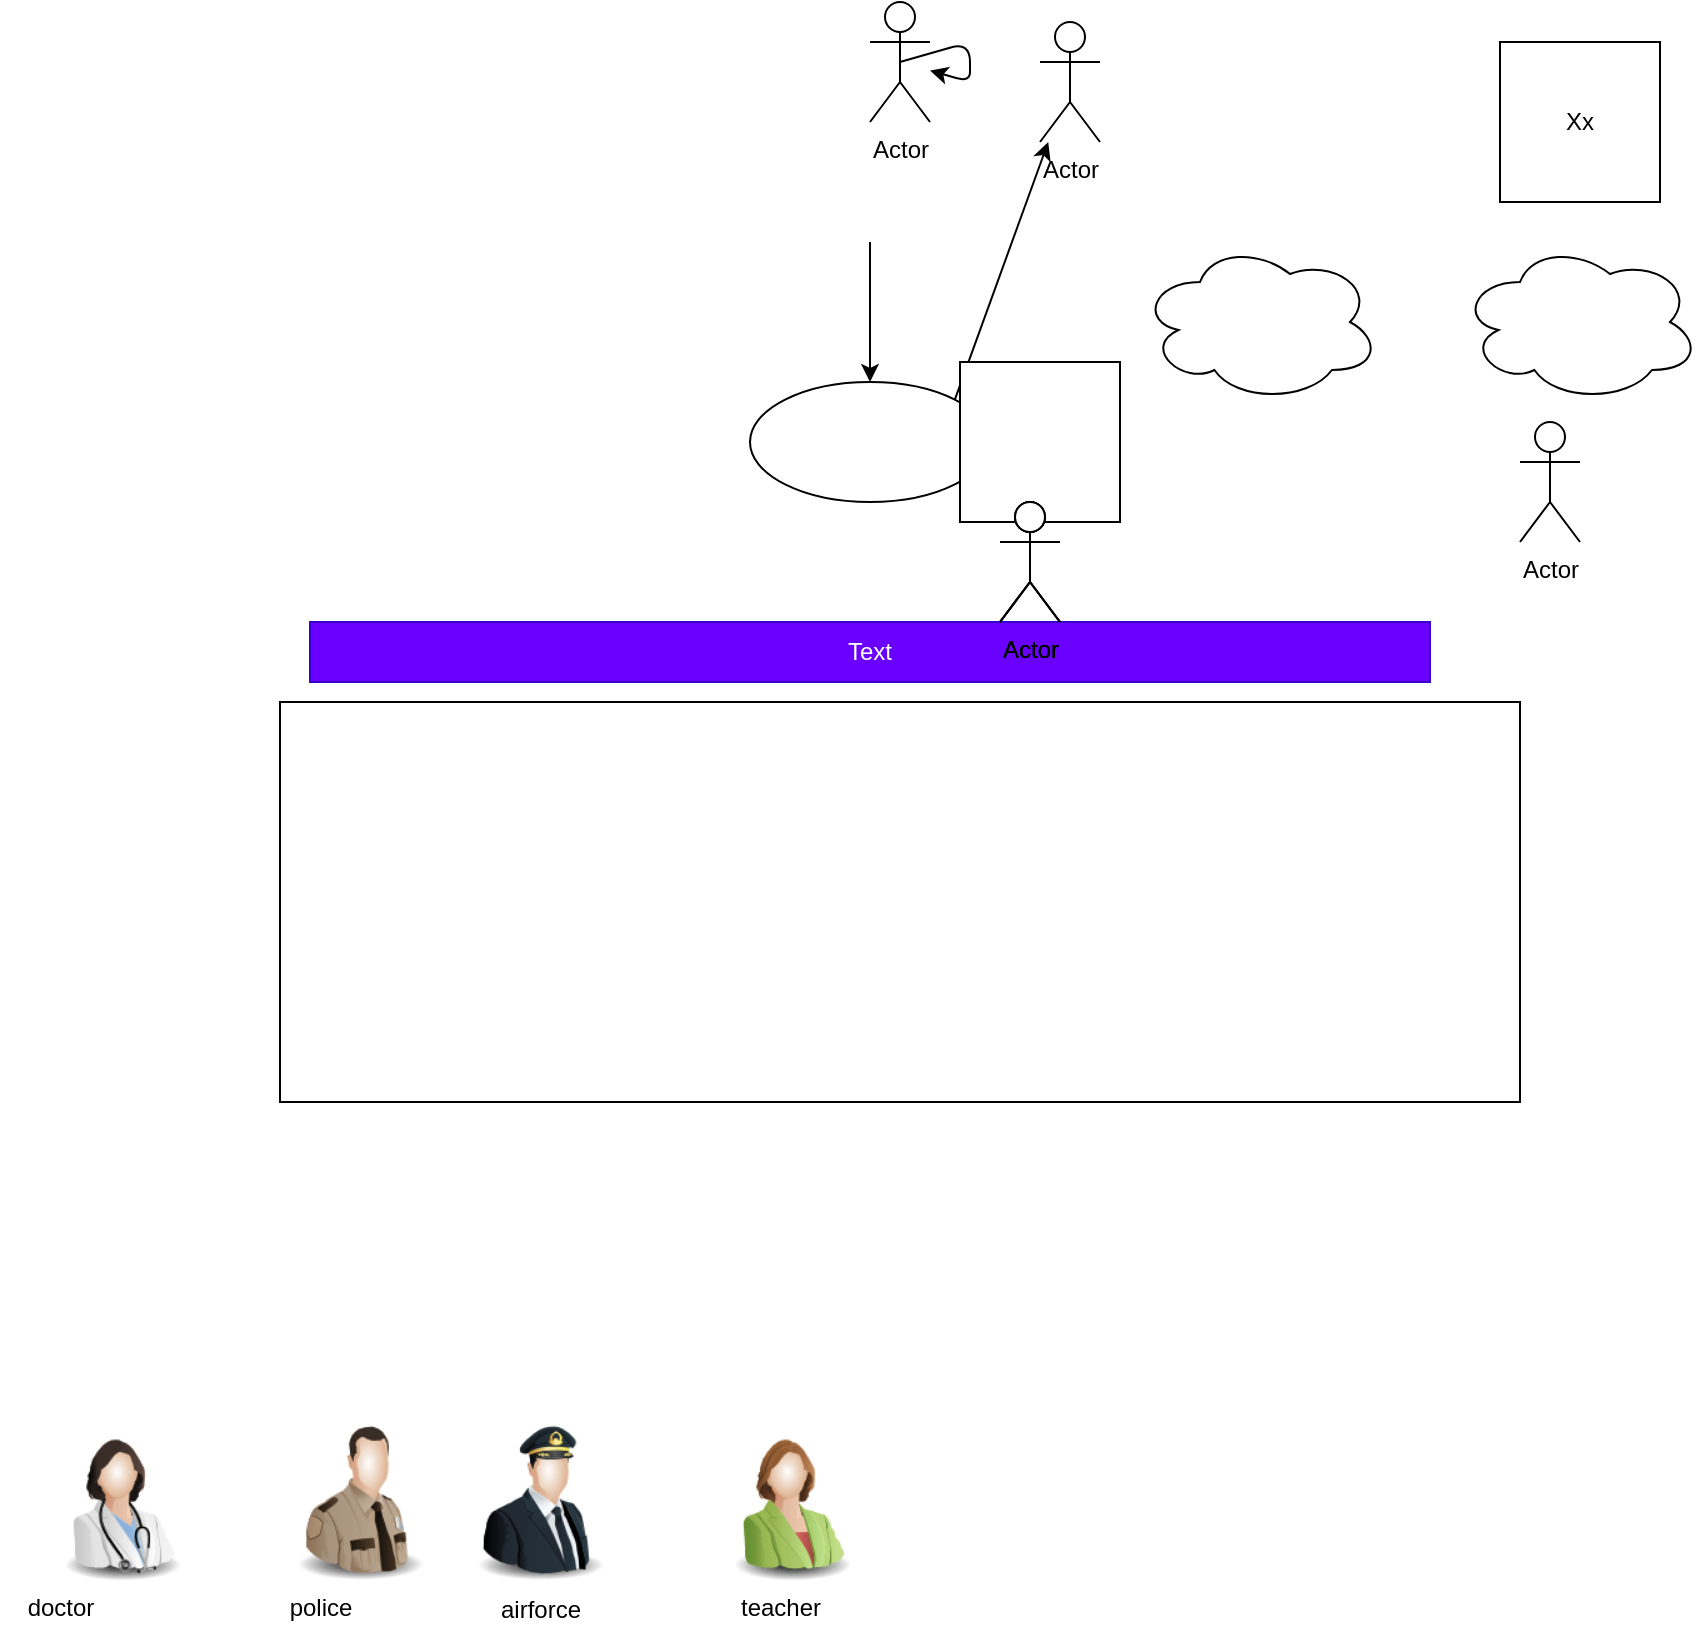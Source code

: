 <mxfile>
    <diagram id="jaoYAFyY816egmSGDaFH" name="Page-1">
        <mxGraphModel dx="1647" dy="1575" grid="1" gridSize="10" guides="1" tooltips="1" connect="1" arrows="1" fold="1" page="1" pageScale="1" pageWidth="850" pageHeight="1100" math="0" shadow="0">
            <root>
                <mxCell id="0"/>
                <mxCell id="1" parent="0"/>
                <mxCell id="6" value="" style="rounded=0;whiteSpace=wrap;html=1;" parent="1" vertex="1">
                    <mxGeometry x="130" y="120" width="620" height="200" as="geometry"/>
                </mxCell>
                <mxCell id="9" value="Text" style="text;html=1;strokeColor=#3700CC;fillColor=#6a00ff;align=center;verticalAlign=middle;whiteSpace=wrap;rounded=0;fontColor=#ffffff;" parent="1" vertex="1">
                    <mxGeometry x="145" y="80" width="560" height="30" as="geometry"/>
                </mxCell>
                <mxCell id="12" value="" style="edgeStyle=none;html=1;" parent="1" target="11" edge="1">
                    <mxGeometry relative="1" as="geometry">
                        <mxPoint x="425" y="-110" as="sourcePoint"/>
                    </mxGeometry>
                </mxCell>
                <mxCell id="17" style="edgeStyle=none;html=1;exitX=1;exitY=0;exitDx=0;exitDy=0;" parent="1" source="11" target="16" edge="1">
                    <mxGeometry relative="1" as="geometry"/>
                </mxCell>
                <mxCell id="11" value="" style="ellipse;whiteSpace=wrap;html=1;" parent="1" vertex="1">
                    <mxGeometry x="365" y="-40" width="120" height="60" as="geometry"/>
                </mxCell>
                <mxCell id="14" value="Actor" style="shape=umlActor;verticalLabelPosition=bottom;verticalAlign=top;html=1;outlineConnect=0;" parent="1" vertex="1">
                    <mxGeometry x="425" y="-230" width="30" height="60" as="geometry"/>
                </mxCell>
                <mxCell id="15" style="edgeStyle=none;html=1;exitX=0.5;exitY=0.5;exitDx=0;exitDy=0;exitPerimeter=0;" parent="1" source="14" target="14" edge="1">
                    <mxGeometry relative="1" as="geometry"/>
                </mxCell>
                <mxCell id="16" value="Actor" style="shape=umlActor;verticalLabelPosition=bottom;verticalAlign=top;html=1;outlineConnect=0;" parent="1" vertex="1">
                    <mxGeometry x="510" y="-220" width="30" height="60" as="geometry"/>
                </mxCell>
                <mxCell id="19" value="" style="whiteSpace=wrap;html=1;aspect=fixed;" parent="1" vertex="1">
                    <mxGeometry x="470" y="-50" width="80" height="80" as="geometry"/>
                </mxCell>
                <mxCell id="20" value="Xx" style="whiteSpace=wrap;html=1;aspect=fixed;" parent="1" vertex="1">
                    <mxGeometry x="740" y="-210" width="80" height="80" as="geometry"/>
                </mxCell>
                <mxCell id="21" value="" style="ellipse;shape=cloud;whiteSpace=wrap;html=1;" parent="1" vertex="1">
                    <mxGeometry x="720" y="-110" width="120" height="80" as="geometry"/>
                </mxCell>
                <mxCell id="22" value="" style="ellipse;shape=cloud;whiteSpace=wrap;html=1;" parent="1" vertex="1">
                    <mxGeometry x="560" y="-110" width="120" height="80" as="geometry"/>
                </mxCell>
                <mxCell id="23" value="Actor" style="shape=umlActor;verticalLabelPosition=bottom;verticalAlign=top;html=1;outlineConnect=0;" parent="1" vertex="1">
                    <mxGeometry x="490" y="20" width="30" height="60" as="geometry"/>
                </mxCell>
                <mxCell id="24" value="Actor" style="shape=umlActor;verticalLabelPosition=bottom;verticalAlign=top;html=1;outlineConnect=0;" parent="1" vertex="1">
                    <mxGeometry x="750" y="-20" width="30" height="60" as="geometry"/>
                </mxCell>
                <mxCell id="25" value="Actor" style="shape=umlActor;verticalLabelPosition=bottom;verticalAlign=top;html=1;outlineConnect=0;" parent="1" vertex="1">
                    <mxGeometry x="490" y="20" width="30" height="60" as="geometry"/>
                </mxCell>
                <mxCell id="26" value="Actor" style="shape=umlActor;verticalLabelPosition=bottom;verticalAlign=top;html=1;outlineConnect=0;" parent="1" vertex="1">
                    <mxGeometry x="490" y="20" width="30" height="60" as="geometry"/>
                </mxCell>
                <mxCell id="29" value="" style="image;html=1;image=img/lib/clip_art/people/Security_Man_128x128.png" vertex="1" parent="1">
                    <mxGeometry x="130" y="480" width="80" height="80" as="geometry"/>
                </mxCell>
                <mxCell id="30" value="airforce" style="image;html=1;image=img/lib/clip_art/people/Pilot_Man_128x128.png" vertex="1" parent="1">
                    <mxGeometry x="220" y="480" width="80" height="80" as="geometry"/>
                </mxCell>
                <mxCell id="32" value="" style="image;html=1;image=img/lib/clip_art/people/Doctor_Woman_128x128.png" vertex="1" parent="1">
                    <mxGeometry x="10" y="480" width="80" height="80" as="geometry"/>
                </mxCell>
                <mxCell id="33" value="" style="image;html=1;image=img/lib/clip_art/people/Suit_Woman_Green_128x128.png" vertex="1" parent="1">
                    <mxGeometry x="345" y="480" width="80" height="80" as="geometry"/>
                </mxCell>
                <mxCell id="34" value="doctor" style="text;html=1;align=center;verticalAlign=middle;resizable=0;points=[];autosize=1;strokeColor=none;fillColor=none;" vertex="1" parent="1">
                    <mxGeometry x="-10" y="558" width="60" height="30" as="geometry"/>
                </mxCell>
                <mxCell id="41" value="police" style="text;html=1;align=center;verticalAlign=middle;resizable=0;points=[];autosize=1;strokeColor=none;fillColor=none;" vertex="1" parent="1">
                    <mxGeometry x="125" y="558" width="50" height="30" as="geometry"/>
                </mxCell>
                <mxCell id="49" value="teacher" style="text;html=1;align=center;verticalAlign=middle;resizable=0;points=[];autosize=1;strokeColor=none;fillColor=none;" vertex="1" parent="1">
                    <mxGeometry x="350" y="558" width="60" height="30" as="geometry"/>
                </mxCell>
            </root>
        </mxGraphModel>
    </diagram>
</mxfile>